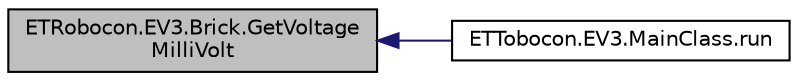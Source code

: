 digraph "ETRobocon.EV3.Brick.GetVoltageMilliVolt"
{
  edge [fontname="Helvetica",fontsize="10",labelfontname="Helvetica",labelfontsize="10"];
  node [fontname="Helvetica",fontsize="10",shape=record];
  rankdir="LR";
  Node1 [label="ETRobocon.EV3.Brick.GetVoltage\lMilliVolt",height=0.2,width=0.4,color="black", fillcolor="grey75", style="filled", fontcolor="black"];
  Node1 -> Node2 [dir="back",color="midnightblue",fontsize="10",style="solid",fontname="Helvetica"];
  Node2 [label="ETTobocon.EV3.MainClass.run",height=0.2,width=0.4,color="black", fillcolor="white", style="filled",URL="$class_e_t_tobocon_1_1_e_v3_1_1_main_class.html#aaa38d3987949c6c43a6e664e14af4d7c"];
}
